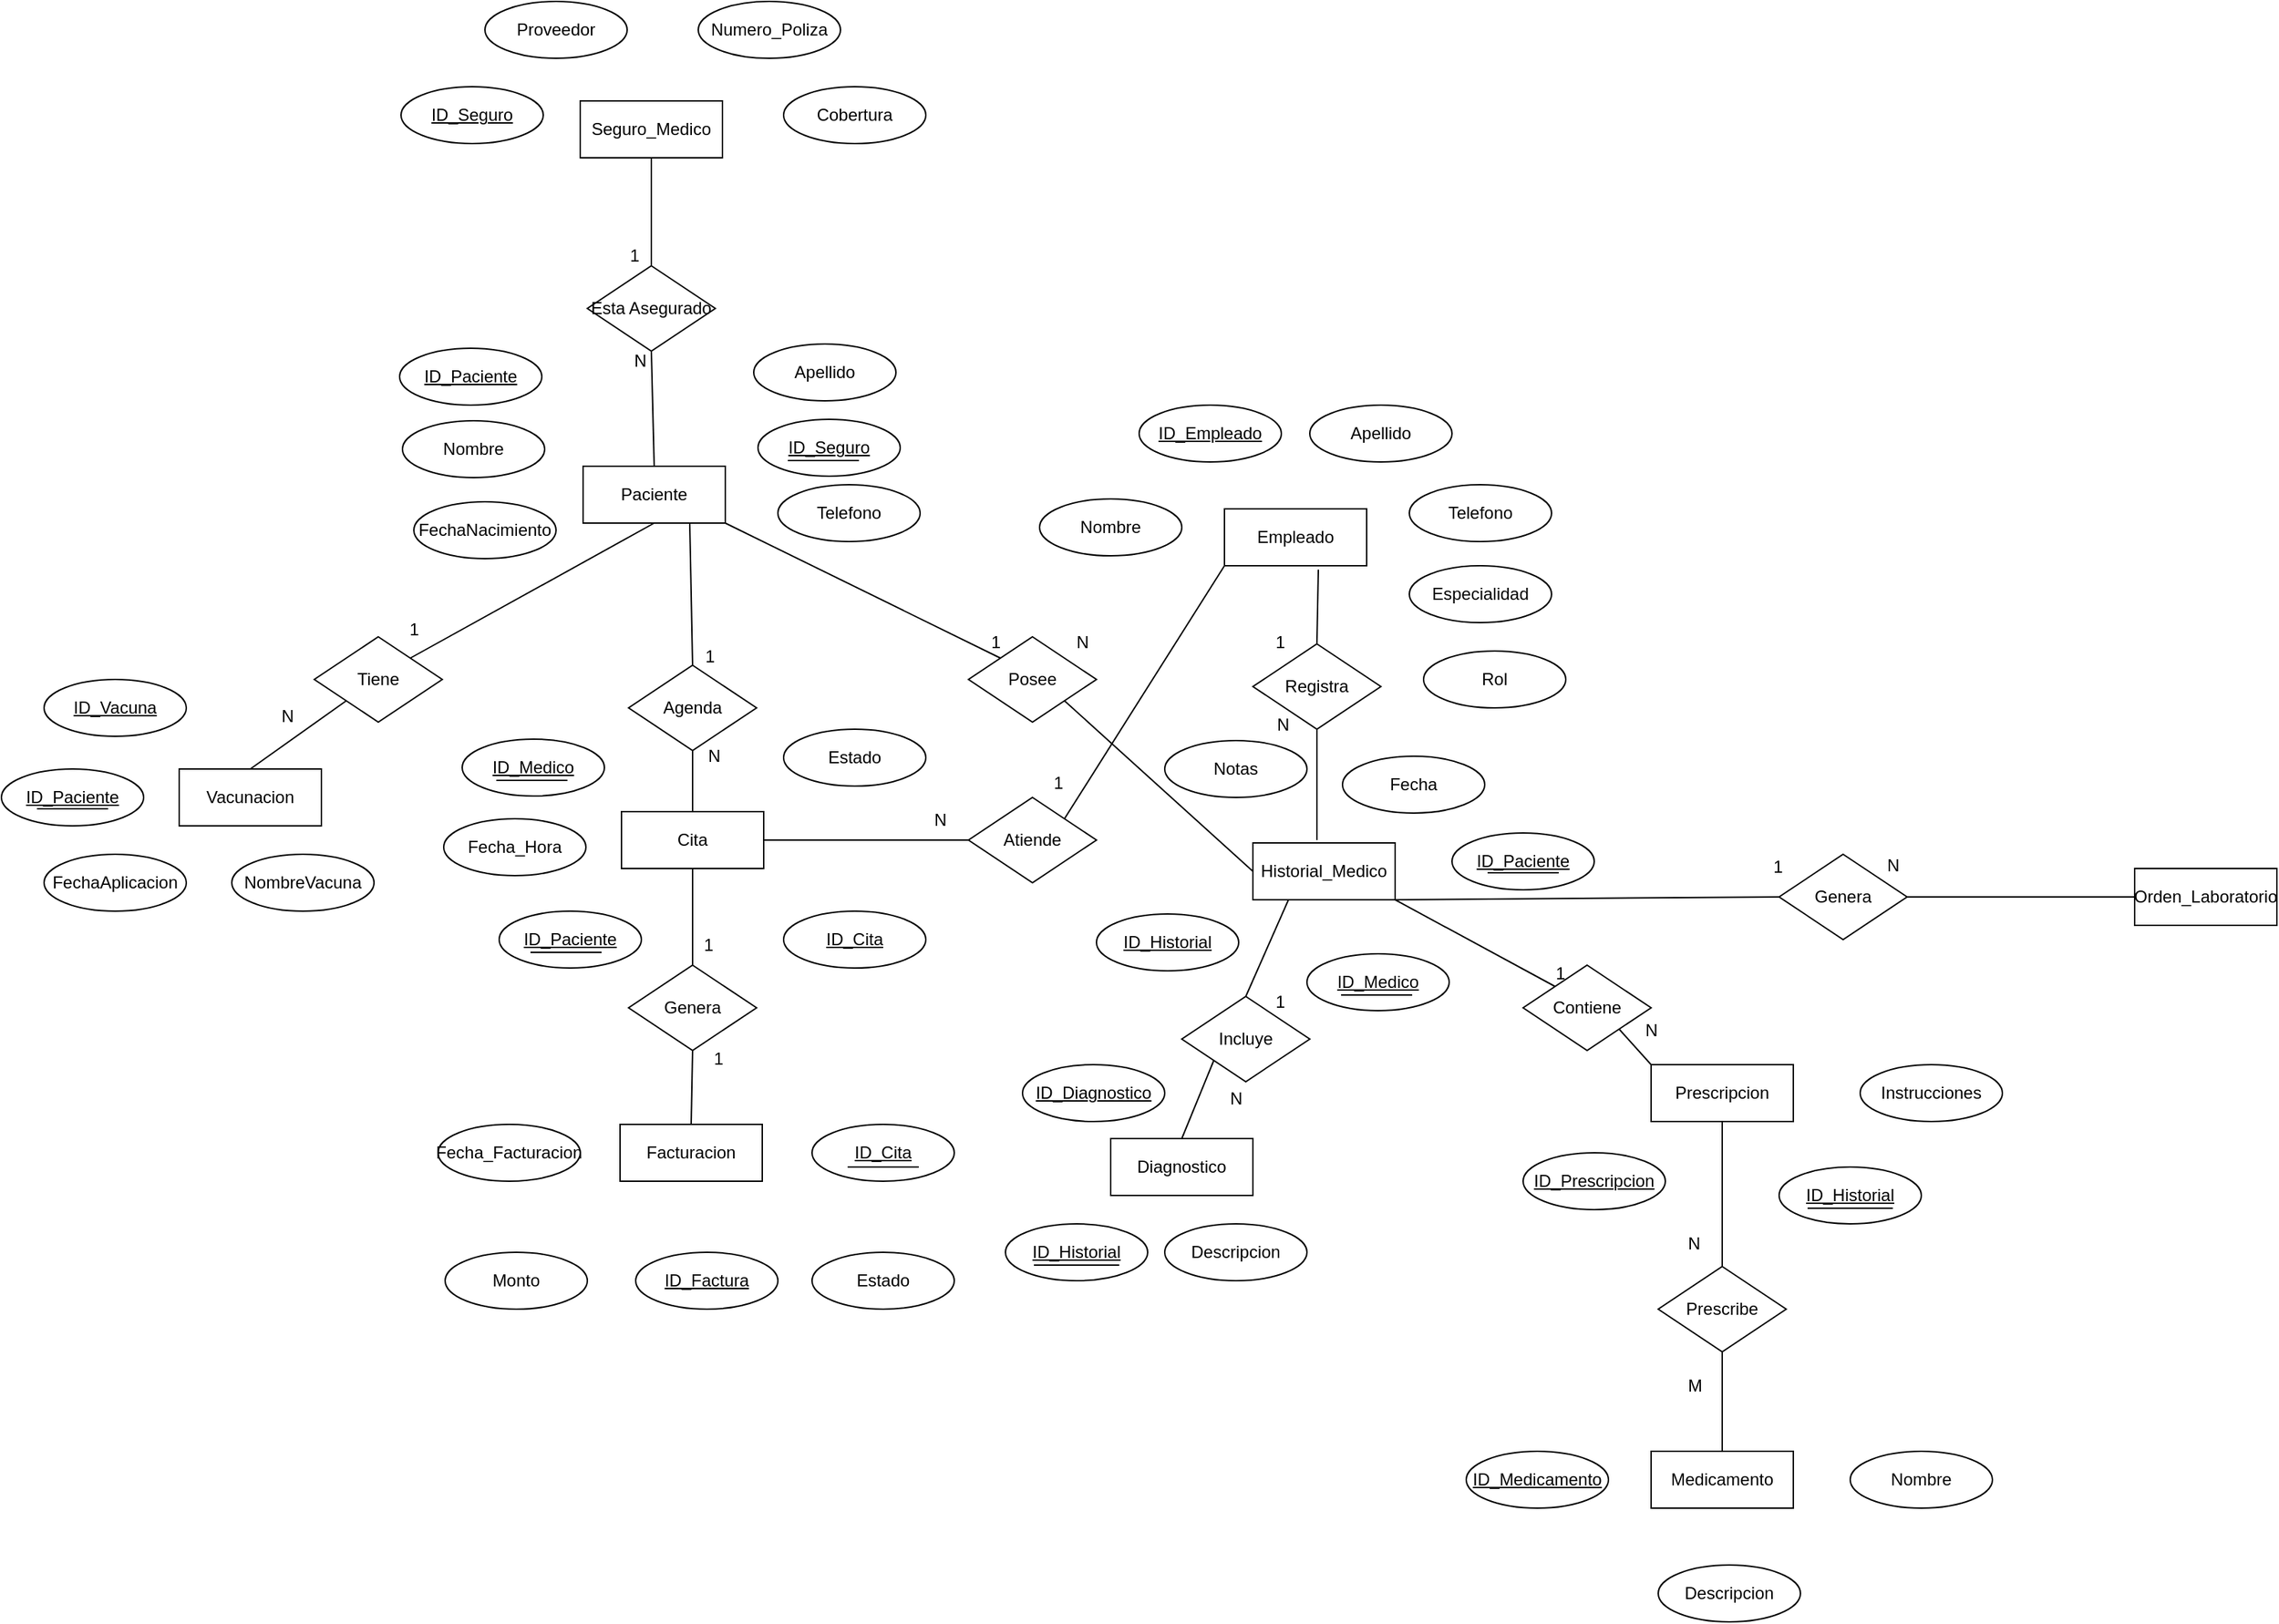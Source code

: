 <mxfile version="26.0.16">
  <diagram name="Page-1" id="Qb8e3pl5RaUtBhnUwZ13">
    <mxGraphModel dx="2085" dy="1755" grid="1" gridSize="10" guides="1" tooltips="1" connect="1" arrows="1" fold="1" page="1" pageScale="1" pageWidth="850" pageHeight="1100" math="0" shadow="0">
      <root>
        <mxCell id="0" />
        <mxCell id="1" parent="0" />
        <mxCell id="stkBc33TZ4ZUdulqgKSo-1" value="Paciente" style="whiteSpace=wrap;html=1;align=center;" vertex="1" parent="1">
          <mxGeometry x="119" y="-263" width="100" height="40" as="geometry" />
        </mxCell>
        <mxCell id="stkBc33TZ4ZUdulqgKSo-2" value="ID_Paciente" style="ellipse;whiteSpace=wrap;html=1;align=center;fontStyle=4;" vertex="1" parent="1">
          <mxGeometry x="-10" y="-346" width="100" height="40" as="geometry" />
        </mxCell>
        <mxCell id="stkBc33TZ4ZUdulqgKSo-3" value="Nombre" style="ellipse;whiteSpace=wrap;html=1;align=center;" vertex="1" parent="1">
          <mxGeometry x="-8" y="-295" width="100" height="40" as="geometry" />
        </mxCell>
        <mxCell id="stkBc33TZ4ZUdulqgKSo-4" value="Apellido" style="ellipse;whiteSpace=wrap;html=1;align=center;" vertex="1" parent="1">
          <mxGeometry x="239" y="-349" width="100" height="40" as="geometry" />
        </mxCell>
        <mxCell id="stkBc33TZ4ZUdulqgKSo-5" value="FechaNacimiento" style="ellipse;whiteSpace=wrap;html=1;align=center;" vertex="1" parent="1">
          <mxGeometry y="-238" width="100" height="40" as="geometry" />
        </mxCell>
        <mxCell id="stkBc33TZ4ZUdulqgKSo-8" value="Telefono" style="ellipse;whiteSpace=wrap;html=1;align=center;" vertex="1" parent="1">
          <mxGeometry x="256" y="-250" width="100" height="40" as="geometry" />
        </mxCell>
        <mxCell id="stkBc33TZ4ZUdulqgKSo-11" value="ID_Seguro" style="ellipse;whiteSpace=wrap;html=1;align=center;fontStyle=4;" vertex="1" parent="1">
          <mxGeometry x="242" y="-296" width="100" height="40" as="geometry" />
        </mxCell>
        <mxCell id="stkBc33TZ4ZUdulqgKSo-14" value="" style="endArrow=none;html=1;rounded=0;" edge="1" parent="1">
          <mxGeometry relative="1" as="geometry">
            <mxPoint x="263" y="-267" as="sourcePoint" />
            <mxPoint x="313" y="-267" as="targetPoint" />
          </mxGeometry>
        </mxCell>
        <mxCell id="stkBc33TZ4ZUdulqgKSo-15" value="Vacunacion" style="whiteSpace=wrap;html=1;align=center;" vertex="1" parent="1">
          <mxGeometry x="-165" y="-50" width="100" height="40" as="geometry" />
        </mxCell>
        <mxCell id="stkBc33TZ4ZUdulqgKSo-16" value="ID_Paciente" style="ellipse;whiteSpace=wrap;html=1;align=center;fontStyle=4;" vertex="1" parent="1">
          <mxGeometry x="-290" y="-50" width="100" height="40" as="geometry" />
        </mxCell>
        <mxCell id="stkBc33TZ4ZUdulqgKSo-17" value="ID_Vacuna" style="ellipse;whiteSpace=wrap;html=1;align=center;fontStyle=4;" vertex="1" parent="1">
          <mxGeometry x="-260" y="-113" width="100" height="40" as="geometry" />
        </mxCell>
        <mxCell id="stkBc33TZ4ZUdulqgKSo-19" value="NombreVacuna" style="ellipse;whiteSpace=wrap;html=1;align=center;" vertex="1" parent="1">
          <mxGeometry x="-128" y="10" width="100" height="40" as="geometry" />
        </mxCell>
        <mxCell id="stkBc33TZ4ZUdulqgKSo-20" value="FechaAplicacion" style="ellipse;whiteSpace=wrap;html=1;align=center;" vertex="1" parent="1">
          <mxGeometry x="-260" y="10" width="100" height="40" as="geometry" />
        </mxCell>
        <mxCell id="stkBc33TZ4ZUdulqgKSo-21" value="Tiene" style="shape=rhombus;perimeter=rhombusPerimeter;whiteSpace=wrap;html=1;align=center;" vertex="1" parent="1">
          <mxGeometry x="-70" y="-143" width="90" height="60" as="geometry" />
        </mxCell>
        <mxCell id="stkBc33TZ4ZUdulqgKSo-22" value="" style="endArrow=none;html=1;rounded=0;exitX=0;exitY=1;exitDx=0;exitDy=0;entryX=0.5;entryY=0;entryDx=0;entryDy=0;" edge="1" parent="1" source="stkBc33TZ4ZUdulqgKSo-21" target="stkBc33TZ4ZUdulqgKSo-15">
          <mxGeometry relative="1" as="geometry">
            <mxPoint x="-78.41" y="-80.98" as="sourcePoint" />
            <mxPoint x="180" y="-100" as="targetPoint" />
          </mxGeometry>
        </mxCell>
        <mxCell id="stkBc33TZ4ZUdulqgKSo-23" value="" style="endArrow=none;html=1;rounded=0;exitX=1;exitY=0;exitDx=0;exitDy=0;entryX=0.5;entryY=1;entryDx=0;entryDy=0;" edge="1" parent="1" source="stkBc33TZ4ZUdulqgKSo-21" target="stkBc33TZ4ZUdulqgKSo-1">
          <mxGeometry relative="1" as="geometry">
            <mxPoint x="-37" y="-88" as="sourcePoint" />
            <mxPoint x="-65" y="-50" as="targetPoint" />
          </mxGeometry>
        </mxCell>
        <mxCell id="stkBc33TZ4ZUdulqgKSo-24" value="1" style="text;strokeColor=none;fillColor=none;spacingLeft=4;spacingRight=4;overflow=hidden;rotatable=0;points=[[0,0.5],[1,0.5]];portConstraint=eastwest;fontSize=12;whiteSpace=wrap;html=1;" vertex="1" parent="1">
          <mxGeometry x="-9" y="-162" width="40" height="30" as="geometry" />
        </mxCell>
        <mxCell id="stkBc33TZ4ZUdulqgKSo-25" value="N" style="text;strokeColor=none;fillColor=none;spacingLeft=4;spacingRight=4;overflow=hidden;rotatable=0;points=[[0,0.5],[1,0.5]];portConstraint=eastwest;fontSize=12;whiteSpace=wrap;html=1;" vertex="1" parent="1">
          <mxGeometry x="149" y="-351" width="40" height="30" as="geometry" />
        </mxCell>
        <mxCell id="stkBc33TZ4ZUdulqgKSo-27" value="Seguro_Medico" style="whiteSpace=wrap;html=1;align=center;" vertex="1" parent="1">
          <mxGeometry x="117" y="-520" width="100" height="40" as="geometry" />
        </mxCell>
        <mxCell id="stkBc33TZ4ZUdulqgKSo-28" value="ID_Seguro" style="ellipse;whiteSpace=wrap;html=1;align=center;fontStyle=4;" vertex="1" parent="1">
          <mxGeometry x="-9" y="-530" width="100" height="40" as="geometry" />
        </mxCell>
        <mxCell id="stkBc33TZ4ZUdulqgKSo-30" value="Proveedor" style="ellipse;whiteSpace=wrap;html=1;align=center;" vertex="1" parent="1">
          <mxGeometry x="50" y="-590" width="100" height="40" as="geometry" />
        </mxCell>
        <mxCell id="stkBc33TZ4ZUdulqgKSo-31" value="Numero_Poliza" style="ellipse;whiteSpace=wrap;html=1;align=center;" vertex="1" parent="1">
          <mxGeometry x="200" y="-590" width="100" height="40" as="geometry" />
        </mxCell>
        <mxCell id="stkBc33TZ4ZUdulqgKSo-33" value="Cobertura" style="ellipse;whiteSpace=wrap;html=1;align=center;" vertex="1" parent="1">
          <mxGeometry x="260" y="-530" width="100" height="40" as="geometry" />
        </mxCell>
        <mxCell id="stkBc33TZ4ZUdulqgKSo-34" value="Esta Asegurado" style="shape=rhombus;perimeter=rhombusPerimeter;whiteSpace=wrap;html=1;align=center;" vertex="1" parent="1">
          <mxGeometry x="122" y="-404" width="90" height="60" as="geometry" />
        </mxCell>
        <mxCell id="stkBc33TZ4ZUdulqgKSo-35" value="" style="endArrow=none;html=1;rounded=0;exitX=0.5;exitY=1;exitDx=0;exitDy=0;entryX=0.5;entryY=0;entryDx=0;entryDy=0;" edge="1" parent="1" source="stkBc33TZ4ZUdulqgKSo-34" target="stkBc33TZ4ZUdulqgKSo-1">
          <mxGeometry relative="1" as="geometry">
            <mxPoint x="8" y="-118" as="sourcePoint" />
            <mxPoint x="179" y="-213" as="targetPoint" />
          </mxGeometry>
        </mxCell>
        <mxCell id="stkBc33TZ4ZUdulqgKSo-36" value="" style="endArrow=none;html=1;rounded=0;exitX=0.5;exitY=0;exitDx=0;exitDy=0;entryX=0.5;entryY=1;entryDx=0;entryDy=0;" edge="1" parent="1" source="stkBc33TZ4ZUdulqgKSo-34" target="stkBc33TZ4ZUdulqgKSo-27">
          <mxGeometry relative="1" as="geometry">
            <mxPoint x="177" y="-334" as="sourcePoint" />
            <mxPoint x="179" y="-253" as="targetPoint" />
          </mxGeometry>
        </mxCell>
        <mxCell id="stkBc33TZ4ZUdulqgKSo-37" value="N" style="text;strokeColor=none;fillColor=none;spacingLeft=4;spacingRight=4;overflow=hidden;rotatable=0;points=[[0,0.5],[1,0.5]];portConstraint=eastwest;fontSize=12;whiteSpace=wrap;html=1;" vertex="1" parent="1">
          <mxGeometry x="-99" y="-101" width="40" height="30" as="geometry" />
        </mxCell>
        <mxCell id="stkBc33TZ4ZUdulqgKSo-38" value="1" style="text;strokeColor=none;fillColor=none;spacingLeft=4;spacingRight=4;overflow=hidden;rotatable=0;points=[[0,0.5],[1,0.5]];portConstraint=eastwest;fontSize=12;whiteSpace=wrap;html=1;" vertex="1" parent="1">
          <mxGeometry x="146" y="-425" width="40" height="30" as="geometry" />
        </mxCell>
        <mxCell id="stkBc33TZ4ZUdulqgKSo-39" value="Cita" style="whiteSpace=wrap;html=1;align=center;" vertex="1" parent="1">
          <mxGeometry x="146" y="-20" width="100" height="40" as="geometry" />
        </mxCell>
        <mxCell id="stkBc33TZ4ZUdulqgKSo-40" value="ID_Paciente" style="ellipse;whiteSpace=wrap;html=1;align=center;fontStyle=4;" vertex="1" parent="1">
          <mxGeometry x="60" y="50" width="100" height="40" as="geometry" />
        </mxCell>
        <mxCell id="stkBc33TZ4ZUdulqgKSo-41" value="ID_Cita" style="ellipse;whiteSpace=wrap;html=1;align=center;fontStyle=4;" vertex="1" parent="1">
          <mxGeometry x="280" y="200" width="100" height="40" as="geometry" />
        </mxCell>
        <mxCell id="stkBc33TZ4ZUdulqgKSo-42" value="ID_Medico" style="ellipse;whiteSpace=wrap;html=1;align=center;fontStyle=4;" vertex="1" parent="1">
          <mxGeometry x="34" y="-71" width="100" height="40" as="geometry" />
        </mxCell>
        <mxCell id="stkBc33TZ4ZUdulqgKSo-43" value="Fecha_Hora" style="ellipse;whiteSpace=wrap;html=1;align=center;" vertex="1" parent="1">
          <mxGeometry x="21" y="-15" width="100" height="40" as="geometry" />
        </mxCell>
        <mxCell id="stkBc33TZ4ZUdulqgKSo-44" value="Estado" style="ellipse;whiteSpace=wrap;html=1;align=center;" vertex="1" parent="1">
          <mxGeometry x="260" y="-78" width="100" height="40" as="geometry" />
        </mxCell>
        <mxCell id="stkBc33TZ4ZUdulqgKSo-45" value="Agenda" style="shape=rhombus;perimeter=rhombusPerimeter;whiteSpace=wrap;html=1;align=center;" vertex="1" parent="1">
          <mxGeometry x="151" y="-123" width="90" height="60" as="geometry" />
        </mxCell>
        <mxCell id="stkBc33TZ4ZUdulqgKSo-46" value="" style="endArrow=none;html=1;rounded=0;exitX=0.75;exitY=1;exitDx=0;exitDy=0;entryX=0.5;entryY=0;entryDx=0;entryDy=0;" edge="1" parent="1" source="stkBc33TZ4ZUdulqgKSo-1" target="stkBc33TZ4ZUdulqgKSo-45">
          <mxGeometry relative="1" as="geometry">
            <mxPoint x="440" y="-123" as="sourcePoint" />
            <mxPoint x="442" y="-42" as="targetPoint" />
          </mxGeometry>
        </mxCell>
        <mxCell id="stkBc33TZ4ZUdulqgKSo-47" value="" style="endArrow=none;html=1;rounded=0;exitX=0.5;exitY=1;exitDx=0;exitDy=0;entryX=0.5;entryY=0;entryDx=0;entryDy=0;" edge="1" parent="1" source="stkBc33TZ4ZUdulqgKSo-45" target="stkBc33TZ4ZUdulqgKSo-39">
          <mxGeometry relative="1" as="geometry">
            <mxPoint x="204" y="-213" as="sourcePoint" />
            <mxPoint x="206" y="-113" as="targetPoint" />
          </mxGeometry>
        </mxCell>
        <mxCell id="stkBc33TZ4ZUdulqgKSo-48" value="1" style="text;strokeColor=none;fillColor=none;spacingLeft=4;spacingRight=4;overflow=hidden;rotatable=0;points=[[0,0.5],[1,0.5]];portConstraint=eastwest;fontSize=12;whiteSpace=wrap;html=1;" vertex="1" parent="1">
          <mxGeometry x="199" y="-143" width="40" height="30" as="geometry" />
        </mxCell>
        <mxCell id="stkBc33TZ4ZUdulqgKSo-49" value="N" style="text;strokeColor=none;fillColor=none;spacingLeft=4;spacingRight=4;overflow=hidden;rotatable=0;points=[[0,0.5],[1,0.5]];portConstraint=eastwest;fontSize=12;whiteSpace=wrap;html=1;" vertex="1" parent="1">
          <mxGeometry x="201" y="-73" width="40" height="30" as="geometry" />
        </mxCell>
        <mxCell id="stkBc33TZ4ZUdulqgKSo-50" value="" style="endArrow=none;html=1;rounded=0;" edge="1" parent="1">
          <mxGeometry relative="1" as="geometry">
            <mxPoint x="-265" y="-22" as="sourcePoint" />
            <mxPoint x="-215" y="-22" as="targetPoint" />
          </mxGeometry>
        </mxCell>
        <mxCell id="stkBc33TZ4ZUdulqgKSo-51" value="" style="endArrow=none;html=1;rounded=0;" edge="1" parent="1">
          <mxGeometry relative="1" as="geometry">
            <mxPoint x="58" y="-42" as="sourcePoint" />
            <mxPoint x="108" y="-42" as="targetPoint" />
          </mxGeometry>
        </mxCell>
        <mxCell id="stkBc33TZ4ZUdulqgKSo-52" value="" style="endArrow=none;html=1;rounded=0;" edge="1" parent="1">
          <mxGeometry relative="1" as="geometry">
            <mxPoint x="82" y="79" as="sourcePoint" />
            <mxPoint x="132" y="79" as="targetPoint" />
          </mxGeometry>
        </mxCell>
        <mxCell id="stkBc33TZ4ZUdulqgKSo-53" value="Facturacion" style="whiteSpace=wrap;html=1;align=center;" vertex="1" parent="1">
          <mxGeometry x="145" y="200" width="100" height="40" as="geometry" />
        </mxCell>
        <mxCell id="stkBc33TZ4ZUdulqgKSo-54" value="ID_Factura" style="ellipse;whiteSpace=wrap;html=1;align=center;fontStyle=4;" vertex="1" parent="1">
          <mxGeometry x="156" y="290" width="100" height="40" as="geometry" />
        </mxCell>
        <mxCell id="stkBc33TZ4ZUdulqgKSo-55" value="Monto" style="ellipse;whiteSpace=wrap;html=1;align=center;" vertex="1" parent="1">
          <mxGeometry x="22" y="290" width="100" height="40" as="geometry" />
        </mxCell>
        <mxCell id="stkBc33TZ4ZUdulqgKSo-56" value="Estado" style="ellipse;whiteSpace=wrap;html=1;align=center;" vertex="1" parent="1">
          <mxGeometry x="280" y="290" width="100" height="40" as="geometry" />
        </mxCell>
        <mxCell id="stkBc33TZ4ZUdulqgKSo-57" value="Fecha_Facturacion" style="ellipse;whiteSpace=wrap;html=1;align=center;" vertex="1" parent="1">
          <mxGeometry x="17" y="200" width="100" height="40" as="geometry" />
        </mxCell>
        <mxCell id="stkBc33TZ4ZUdulqgKSo-58" value="ID_Cita" style="ellipse;whiteSpace=wrap;html=1;align=center;fontStyle=4;" vertex="1" parent="1">
          <mxGeometry x="260" y="50" width="100" height="40" as="geometry" />
        </mxCell>
        <mxCell id="stkBc33TZ4ZUdulqgKSo-59" value="" style="endArrow=none;html=1;rounded=0;" edge="1" parent="1">
          <mxGeometry relative="1" as="geometry">
            <mxPoint x="305" y="230" as="sourcePoint" />
            <mxPoint x="355" y="230" as="targetPoint" />
          </mxGeometry>
        </mxCell>
        <mxCell id="stkBc33TZ4ZUdulqgKSo-60" value="Genera" style="shape=rhombus;perimeter=rhombusPerimeter;whiteSpace=wrap;html=1;align=center;" vertex="1" parent="1">
          <mxGeometry x="151" y="88" width="90" height="60" as="geometry" />
        </mxCell>
        <mxCell id="stkBc33TZ4ZUdulqgKSo-61" value="" style="endArrow=none;html=1;rounded=0;exitX=0.5;exitY=1;exitDx=0;exitDy=0;entryX=0.5;entryY=0;entryDx=0;entryDy=0;" edge="1" parent="1" source="stkBc33TZ4ZUdulqgKSo-39" target="stkBc33TZ4ZUdulqgKSo-60">
          <mxGeometry relative="1" as="geometry">
            <mxPoint x="200" y="40" as="sourcePoint" />
            <mxPoint x="200" y="83" as="targetPoint" />
          </mxGeometry>
        </mxCell>
        <mxCell id="stkBc33TZ4ZUdulqgKSo-63" value="" style="endArrow=none;html=1;rounded=0;entryX=0.5;entryY=0;entryDx=0;entryDy=0;exitX=0.5;exitY=1;exitDx=0;exitDy=0;" edge="1" parent="1" source="stkBc33TZ4ZUdulqgKSo-60" target="stkBc33TZ4ZUdulqgKSo-53">
          <mxGeometry relative="1" as="geometry">
            <mxPoint x="292" y="120" as="sourcePoint" />
            <mxPoint x="291.5" y="188" as="targetPoint" />
          </mxGeometry>
        </mxCell>
        <mxCell id="stkBc33TZ4ZUdulqgKSo-64" value="1" style="text;strokeColor=none;fillColor=none;spacingLeft=4;spacingRight=4;overflow=hidden;rotatable=0;points=[[0,0.5],[1,0.5]];portConstraint=eastwest;fontSize=12;whiteSpace=wrap;html=1;" vertex="1" parent="1">
          <mxGeometry x="198" y="60" width="40" height="30" as="geometry" />
        </mxCell>
        <mxCell id="stkBc33TZ4ZUdulqgKSo-66" value="1" style="text;strokeColor=none;fillColor=none;spacingLeft=4;spacingRight=4;overflow=hidden;rotatable=0;points=[[0,0.5],[1,0.5]];portConstraint=eastwest;fontSize=12;whiteSpace=wrap;html=1;" vertex="1" parent="1">
          <mxGeometry x="205" y="140" width="40" height="30" as="geometry" />
        </mxCell>
        <mxCell id="stkBc33TZ4ZUdulqgKSo-68" value="Empleado" style="whiteSpace=wrap;html=1;align=center;" vertex="1" parent="1">
          <mxGeometry x="570" y="-233" width="100" height="40" as="geometry" />
        </mxCell>
        <mxCell id="stkBc33TZ4ZUdulqgKSo-69" value="ID_Empleado" style="ellipse;whiteSpace=wrap;html=1;align=center;fontStyle=4;" vertex="1" parent="1">
          <mxGeometry x="510" y="-306" width="100" height="40" as="geometry" />
        </mxCell>
        <mxCell id="stkBc33TZ4ZUdulqgKSo-70" value="Nombre" style="ellipse;whiteSpace=wrap;html=1;align=center;" vertex="1" parent="1">
          <mxGeometry x="440" y="-240" width="100" height="40" as="geometry" />
        </mxCell>
        <mxCell id="stkBc33TZ4ZUdulqgKSo-71" value="Apellido" style="ellipse;whiteSpace=wrap;html=1;align=center;" vertex="1" parent="1">
          <mxGeometry x="630" y="-306" width="100" height="40" as="geometry" />
        </mxCell>
        <mxCell id="stkBc33TZ4ZUdulqgKSo-72" value="Rol" style="ellipse;whiteSpace=wrap;html=1;align=center;" vertex="1" parent="1">
          <mxGeometry x="710" y="-133" width="100" height="40" as="geometry" />
        </mxCell>
        <mxCell id="stkBc33TZ4ZUdulqgKSo-73" value="Telefono" style="ellipse;whiteSpace=wrap;html=1;align=center;" vertex="1" parent="1">
          <mxGeometry x="700" y="-250" width="100" height="40" as="geometry" />
        </mxCell>
        <mxCell id="stkBc33TZ4ZUdulqgKSo-74" value="Especialidad" style="ellipse;whiteSpace=wrap;html=1;align=center;" vertex="1" parent="1">
          <mxGeometry x="700" y="-193" width="100" height="40" as="geometry" />
        </mxCell>
        <mxCell id="stkBc33TZ4ZUdulqgKSo-75" value="Atiende" style="shape=rhombus;perimeter=rhombusPerimeter;whiteSpace=wrap;html=1;align=center;" vertex="1" parent="1">
          <mxGeometry x="390" y="-30" width="90" height="60" as="geometry" />
        </mxCell>
        <mxCell id="stkBc33TZ4ZUdulqgKSo-76" value="" style="endArrow=none;html=1;rounded=0;exitX=1;exitY=0.5;exitDx=0;exitDy=0;entryX=0;entryY=0.5;entryDx=0;entryDy=0;" edge="1" parent="1" source="stkBc33TZ4ZUdulqgKSo-39" target="stkBc33TZ4ZUdulqgKSo-75">
          <mxGeometry relative="1" as="geometry">
            <mxPoint x="434" y="-123" as="sourcePoint" />
            <mxPoint x="436" y="-23" as="targetPoint" />
          </mxGeometry>
        </mxCell>
        <mxCell id="stkBc33TZ4ZUdulqgKSo-77" value="" style="endArrow=none;html=1;rounded=0;exitX=0;exitY=1;exitDx=0;exitDy=0;entryX=1;entryY=0;entryDx=0;entryDy=0;" edge="1" parent="1" source="stkBc33TZ4ZUdulqgKSo-68" target="stkBc33TZ4ZUdulqgKSo-75">
          <mxGeometry relative="1" as="geometry">
            <mxPoint x="538" y="-113" as="sourcePoint" />
            <mxPoint x="540" y="-13" as="targetPoint" />
          </mxGeometry>
        </mxCell>
        <mxCell id="stkBc33TZ4ZUdulqgKSo-78" value="1" style="text;strokeColor=none;fillColor=none;spacingLeft=4;spacingRight=4;overflow=hidden;rotatable=0;points=[[0,0.5],[1,0.5]];portConstraint=eastwest;fontSize=12;whiteSpace=wrap;html=1;" vertex="1" parent="1">
          <mxGeometry x="444" y="-54" width="40" height="30" as="geometry" />
        </mxCell>
        <mxCell id="stkBc33TZ4ZUdulqgKSo-79" value="N" style="text;strokeColor=none;fillColor=none;spacingLeft=4;spacingRight=4;overflow=hidden;rotatable=0;points=[[0,0.5],[1,0.5]];portConstraint=eastwest;fontSize=12;whiteSpace=wrap;html=1;" vertex="1" parent="1">
          <mxGeometry x="360" y="-28" width="40" height="30" as="geometry" />
        </mxCell>
        <mxCell id="stkBc33TZ4ZUdulqgKSo-81" value="Historial_Medico" style="whiteSpace=wrap;html=1;align=center;" vertex="1" parent="1">
          <mxGeometry x="590" y="2" width="100" height="40" as="geometry" />
        </mxCell>
        <mxCell id="stkBc33TZ4ZUdulqgKSo-82" value="ID_Historial" style="ellipse;whiteSpace=wrap;html=1;align=center;fontStyle=4;" vertex="1" parent="1">
          <mxGeometry x="416" y="270" width="100" height="40" as="geometry" />
        </mxCell>
        <mxCell id="stkBc33TZ4ZUdulqgKSo-83" value="ID_Paciente" style="ellipse;whiteSpace=wrap;html=1;align=center;fontStyle=4;" vertex="1" parent="1">
          <mxGeometry x="730" y="-5" width="100" height="40" as="geometry" />
        </mxCell>
        <mxCell id="stkBc33TZ4ZUdulqgKSo-85" value="ID_Medico" style="ellipse;whiteSpace=wrap;html=1;align=center;fontStyle=4;" vertex="1" parent="1">
          <mxGeometry x="628" y="80" width="100" height="40" as="geometry" />
        </mxCell>
        <mxCell id="stkBc33TZ4ZUdulqgKSo-86" value="Fecha" style="ellipse;whiteSpace=wrap;html=1;align=center;" vertex="1" parent="1">
          <mxGeometry x="653" y="-59" width="100" height="40" as="geometry" />
        </mxCell>
        <mxCell id="stkBc33TZ4ZUdulqgKSo-87" value="Notas" style="ellipse;whiteSpace=wrap;html=1;align=center;" vertex="1" parent="1">
          <mxGeometry x="528" y="-70" width="100" height="40" as="geometry" />
        </mxCell>
        <mxCell id="stkBc33TZ4ZUdulqgKSo-88" value="Posee" style="shape=rhombus;perimeter=rhombusPerimeter;whiteSpace=wrap;html=1;align=center;" vertex="1" parent="1">
          <mxGeometry x="390" y="-143" width="90" height="60" as="geometry" />
        </mxCell>
        <mxCell id="stkBc33TZ4ZUdulqgKSo-89" value="" style="endArrow=none;html=1;rounded=0;exitX=0;exitY=0.5;exitDx=0;exitDy=0;entryX=1;entryY=1;entryDx=0;entryDy=0;" edge="1" parent="1" source="stkBc33TZ4ZUdulqgKSo-81" target="stkBc33TZ4ZUdulqgKSo-88">
          <mxGeometry relative="1" as="geometry">
            <mxPoint x="580" y="-183" as="sourcePoint" />
            <mxPoint x="468" y="-5" as="targetPoint" />
          </mxGeometry>
        </mxCell>
        <mxCell id="stkBc33TZ4ZUdulqgKSo-90" value="" style="endArrow=none;html=1;rounded=0;exitX=0;exitY=0;exitDx=0;exitDy=0;entryX=1;entryY=1;entryDx=0;entryDy=0;" edge="1" parent="1" source="stkBc33TZ4ZUdulqgKSo-88" target="stkBc33TZ4ZUdulqgKSo-1">
          <mxGeometry relative="1" as="geometry">
            <mxPoint x="600" y="32" as="sourcePoint" />
            <mxPoint x="468" y="-88" as="targetPoint" />
          </mxGeometry>
        </mxCell>
        <mxCell id="stkBc33TZ4ZUdulqgKSo-91" value="1" style="text;strokeColor=none;fillColor=none;spacingLeft=4;spacingRight=4;overflow=hidden;rotatable=0;points=[[0,0.5],[1,0.5]];portConstraint=eastwest;fontSize=12;whiteSpace=wrap;html=1;" vertex="1" parent="1">
          <mxGeometry x="600" y="-153" width="40" height="30" as="geometry" />
        </mxCell>
        <mxCell id="stkBc33TZ4ZUdulqgKSo-92" value="N" style="text;strokeColor=none;fillColor=none;spacingLeft=4;spacingRight=4;overflow=hidden;rotatable=0;points=[[0,0.5],[1,0.5]];portConstraint=eastwest;fontSize=12;whiteSpace=wrap;html=1;" vertex="1" parent="1">
          <mxGeometry x="460" y="-153" width="40" height="30" as="geometry" />
        </mxCell>
        <mxCell id="stkBc33TZ4ZUdulqgKSo-93" value="Registra" style="shape=rhombus;perimeter=rhombusPerimeter;whiteSpace=wrap;html=1;align=center;" vertex="1" parent="1">
          <mxGeometry x="590" y="-138" width="90" height="60" as="geometry" />
        </mxCell>
        <mxCell id="stkBc33TZ4ZUdulqgKSo-94" value="" style="endArrow=none;html=1;rounded=0;exitX=0.66;exitY=1.07;exitDx=0;exitDy=0;entryX=0.5;entryY=0;entryDx=0;entryDy=0;exitPerimeter=0;" edge="1" parent="1" source="stkBc33TZ4ZUdulqgKSo-68" target="stkBc33TZ4ZUdulqgKSo-93">
          <mxGeometry relative="1" as="geometry">
            <mxPoint x="580" y="-183" as="sourcePoint" />
            <mxPoint x="468" y="-5" as="targetPoint" />
          </mxGeometry>
        </mxCell>
        <mxCell id="stkBc33TZ4ZUdulqgKSo-95" value="" style="endArrow=none;html=1;rounded=0;exitX=0.5;exitY=1;exitDx=0;exitDy=0;" edge="1" parent="1" source="stkBc33TZ4ZUdulqgKSo-93">
          <mxGeometry relative="1" as="geometry">
            <mxPoint x="590" y="-173" as="sourcePoint" />
            <mxPoint x="635" as="targetPoint" />
          </mxGeometry>
        </mxCell>
        <mxCell id="stkBc33TZ4ZUdulqgKSo-96" value="1" style="text;strokeColor=none;fillColor=none;spacingLeft=4;spacingRight=4;overflow=hidden;rotatable=0;points=[[0,0.5],[1,0.5]];portConstraint=eastwest;fontSize=12;whiteSpace=wrap;html=1;" vertex="1" parent="1">
          <mxGeometry x="400" y="-153" width="40" height="30" as="geometry" />
        </mxCell>
        <mxCell id="stkBc33TZ4ZUdulqgKSo-97" value="N" style="text;strokeColor=none;fillColor=none;spacingLeft=4;spacingRight=4;overflow=hidden;rotatable=0;points=[[0,0.5],[1,0.5]];portConstraint=eastwest;fontSize=12;whiteSpace=wrap;html=1;" vertex="1" parent="1">
          <mxGeometry x="601" y="-95" width="40" height="30" as="geometry" />
        </mxCell>
        <mxCell id="stkBc33TZ4ZUdulqgKSo-98" value="" style="endArrow=none;html=1;rounded=0;" edge="1" parent="1">
          <mxGeometry relative="1" as="geometry">
            <mxPoint x="755" y="23" as="sourcePoint" />
            <mxPoint x="805" y="23" as="targetPoint" />
          </mxGeometry>
        </mxCell>
        <mxCell id="stkBc33TZ4ZUdulqgKSo-99" value="" style="endArrow=none;html=1;rounded=0;" edge="1" parent="1">
          <mxGeometry relative="1" as="geometry">
            <mxPoint x="652" y="109" as="sourcePoint" />
            <mxPoint x="702" y="109" as="targetPoint" />
          </mxGeometry>
        </mxCell>
        <mxCell id="stkBc33TZ4ZUdulqgKSo-100" value="Diagnostico" style="whiteSpace=wrap;html=1;align=center;" vertex="1" parent="1">
          <mxGeometry x="490" y="210" width="100" height="40" as="geometry" />
        </mxCell>
        <mxCell id="stkBc33TZ4ZUdulqgKSo-101" value="ID_Historial" style="ellipse;whiteSpace=wrap;html=1;align=center;fontStyle=4;" vertex="1" parent="1">
          <mxGeometry x="480" y="52" width="100" height="40" as="geometry" />
        </mxCell>
        <mxCell id="stkBc33TZ4ZUdulqgKSo-102" value="ID_Prescripcion" style="ellipse;whiteSpace=wrap;html=1;align=center;fontStyle=4;" vertex="1" parent="1">
          <mxGeometry x="780" y="220" width="100" height="40" as="geometry" />
        </mxCell>
        <mxCell id="stkBc33TZ4ZUdulqgKSo-103" value="Descripcion" style="ellipse;whiteSpace=wrap;html=1;align=center;" vertex="1" parent="1">
          <mxGeometry x="528" y="270" width="100" height="40" as="geometry" />
        </mxCell>
        <mxCell id="stkBc33TZ4ZUdulqgKSo-112" value="" style="endArrow=none;html=1;rounded=0;" edge="1" parent="1">
          <mxGeometry relative="1" as="geometry">
            <mxPoint x="436" y="299" as="sourcePoint" />
            <mxPoint x="496" y="299" as="targetPoint" />
          </mxGeometry>
        </mxCell>
        <mxCell id="stkBc33TZ4ZUdulqgKSo-113" value="Incluye" style="shape=rhombus;perimeter=rhombusPerimeter;whiteSpace=wrap;html=1;align=center;" vertex="1" parent="1">
          <mxGeometry x="540" y="110" width="90" height="60" as="geometry" />
        </mxCell>
        <mxCell id="stkBc33TZ4ZUdulqgKSo-115" value="" style="endArrow=none;html=1;rounded=0;entryX=0.25;entryY=1;entryDx=0;entryDy=0;exitX=0.5;exitY=0;exitDx=0;exitDy=0;" edge="1" parent="1" source="stkBc33TZ4ZUdulqgKSo-113" target="stkBc33TZ4ZUdulqgKSo-81">
          <mxGeometry relative="1" as="geometry">
            <mxPoint x="590" y="110" as="sourcePoint" />
            <mxPoint x="750" y="110" as="targetPoint" />
          </mxGeometry>
        </mxCell>
        <mxCell id="stkBc33TZ4ZUdulqgKSo-117" value="" style="endArrow=none;html=1;rounded=0;entryX=0;entryY=1;entryDx=0;entryDy=0;exitX=0.5;exitY=0;exitDx=0;exitDy=0;" edge="1" parent="1" source="stkBc33TZ4ZUdulqgKSo-100" target="stkBc33TZ4ZUdulqgKSo-113">
          <mxGeometry relative="1" as="geometry">
            <mxPoint x="595" y="120" as="sourcePoint" />
            <mxPoint x="625" y="52" as="targetPoint" />
          </mxGeometry>
        </mxCell>
        <mxCell id="stkBc33TZ4ZUdulqgKSo-118" value="1" style="text;strokeColor=none;fillColor=none;spacingLeft=4;spacingRight=4;overflow=hidden;rotatable=0;points=[[0,0.5],[1,0.5]];portConstraint=eastwest;fontSize=12;whiteSpace=wrap;html=1;" vertex="1" parent="1">
          <mxGeometry x="950" y="5" width="40" height="30" as="geometry" />
        </mxCell>
        <mxCell id="stkBc33TZ4ZUdulqgKSo-119" value="N" style="text;strokeColor=none;fillColor=none;spacingLeft=4;spacingRight=4;overflow=hidden;rotatable=0;points=[[0,0.5],[1,0.5]];portConstraint=eastwest;fontSize=12;whiteSpace=wrap;html=1;" vertex="1" parent="1">
          <mxGeometry x="860" y="120" width="40" height="30" as="geometry" />
        </mxCell>
        <mxCell id="stkBc33TZ4ZUdulqgKSo-120" value="Prescripcion" style="whiteSpace=wrap;html=1;align=center;" vertex="1" parent="1">
          <mxGeometry x="870" y="158" width="100" height="40" as="geometry" />
        </mxCell>
        <mxCell id="stkBc33TZ4ZUdulqgKSo-121" value="ID_Diagnostico" style="ellipse;whiteSpace=wrap;html=1;align=center;fontStyle=4;" vertex="1" parent="1">
          <mxGeometry x="428" y="158" width="100" height="40" as="geometry" />
        </mxCell>
        <mxCell id="stkBc33TZ4ZUdulqgKSo-122" value="ID_Historial" style="ellipse;whiteSpace=wrap;html=1;align=center;fontStyle=4;" vertex="1" parent="1">
          <mxGeometry x="960" y="230" width="100" height="40" as="geometry" />
        </mxCell>
        <mxCell id="stkBc33TZ4ZUdulqgKSo-123" value="" style="endArrow=none;html=1;rounded=0;" edge="1" parent="1">
          <mxGeometry relative="1" as="geometry">
            <mxPoint x="980" y="259" as="sourcePoint" />
            <mxPoint x="1040" y="259" as="targetPoint" />
          </mxGeometry>
        </mxCell>
        <mxCell id="stkBc33TZ4ZUdulqgKSo-124" value="Instrucciones" style="ellipse;whiteSpace=wrap;html=1;align=center;" vertex="1" parent="1">
          <mxGeometry x="1017" y="158" width="100" height="40" as="geometry" />
        </mxCell>
        <mxCell id="stkBc33TZ4ZUdulqgKSo-125" value="Contiene" style="shape=rhombus;perimeter=rhombusPerimeter;whiteSpace=wrap;html=1;align=center;" vertex="1" parent="1">
          <mxGeometry x="780" y="88" width="90" height="60" as="geometry" />
        </mxCell>
        <mxCell id="stkBc33TZ4ZUdulqgKSo-126" value="" style="endArrow=none;html=1;rounded=0;entryX=1;entryY=1;entryDx=0;entryDy=0;exitX=0;exitY=0;exitDx=0;exitDy=0;" edge="1" parent="1" source="stkBc33TZ4ZUdulqgKSo-125" target="stkBc33TZ4ZUdulqgKSo-81">
          <mxGeometry relative="1" as="geometry">
            <mxPoint x="595" y="120" as="sourcePoint" />
            <mxPoint x="625" y="52" as="targetPoint" />
          </mxGeometry>
        </mxCell>
        <mxCell id="stkBc33TZ4ZUdulqgKSo-127" value="" style="endArrow=none;html=1;rounded=0;entryX=1;entryY=1;entryDx=0;entryDy=0;exitX=0;exitY=0;exitDx=0;exitDy=0;" edge="1" parent="1" source="stkBc33TZ4ZUdulqgKSo-120" target="stkBc33TZ4ZUdulqgKSo-125">
          <mxGeometry relative="1" as="geometry">
            <mxPoint x="605" y="130" as="sourcePoint" />
            <mxPoint x="635" y="62" as="targetPoint" />
          </mxGeometry>
        </mxCell>
        <mxCell id="stkBc33TZ4ZUdulqgKSo-128" value="1" style="text;strokeColor=none;fillColor=none;spacingLeft=4;spacingRight=4;overflow=hidden;rotatable=0;points=[[0,0.5],[1,0.5]];portConstraint=eastwest;fontSize=12;whiteSpace=wrap;html=1;" vertex="1" parent="1">
          <mxGeometry x="600" y="100" width="40" height="30" as="geometry" />
        </mxCell>
        <mxCell id="stkBc33TZ4ZUdulqgKSo-129" value="N" style="text;strokeColor=none;fillColor=none;spacingLeft=4;spacingRight=4;overflow=hidden;rotatable=0;points=[[0,0.5],[1,0.5]];portConstraint=eastwest;fontSize=12;whiteSpace=wrap;html=1;" vertex="1" parent="1">
          <mxGeometry x="568" y="168" width="40" height="30" as="geometry" />
        </mxCell>
        <mxCell id="stkBc33TZ4ZUdulqgKSo-130" value="Medicamento" style="whiteSpace=wrap;html=1;align=center;" vertex="1" parent="1">
          <mxGeometry x="870" y="430" width="100" height="40" as="geometry" />
        </mxCell>
        <mxCell id="stkBc33TZ4ZUdulqgKSo-131" value="Prescribe" style="shape=rhombus;perimeter=rhombusPerimeter;whiteSpace=wrap;html=1;align=center;" vertex="1" parent="1">
          <mxGeometry x="875" y="300" width="90" height="60" as="geometry" />
        </mxCell>
        <mxCell id="stkBc33TZ4ZUdulqgKSo-132" value="" style="endArrow=none;html=1;rounded=0;entryX=0.5;entryY=1;entryDx=0;entryDy=0;exitX=0.5;exitY=0;exitDx=0;exitDy=0;" edge="1" parent="1" source="stkBc33TZ4ZUdulqgKSo-131" target="stkBc33TZ4ZUdulqgKSo-120">
          <mxGeometry relative="1" as="geometry">
            <mxPoint x="1323" y="430" as="sourcePoint" />
            <mxPoint x="1210" y="369" as="targetPoint" />
          </mxGeometry>
        </mxCell>
        <mxCell id="stkBc33TZ4ZUdulqgKSo-133" value="" style="endArrow=none;html=1;rounded=0;entryX=0.5;entryY=1;entryDx=0;entryDy=0;exitX=0.5;exitY=0;exitDx=0;exitDy=0;" edge="1" parent="1" source="stkBc33TZ4ZUdulqgKSo-130" target="stkBc33TZ4ZUdulqgKSo-131">
          <mxGeometry relative="1" as="geometry">
            <mxPoint x="930" y="310" as="sourcePoint" />
            <mxPoint x="930" y="208" as="targetPoint" />
          </mxGeometry>
        </mxCell>
        <mxCell id="stkBc33TZ4ZUdulqgKSo-134" value="N" style="text;strokeColor=none;fillColor=none;spacingLeft=4;spacingRight=4;overflow=hidden;rotatable=0;points=[[0,0.5],[1,0.5]];portConstraint=eastwest;fontSize=12;whiteSpace=wrap;html=1;" vertex="1" parent="1">
          <mxGeometry x="890" y="270" width="40" height="30" as="geometry" />
        </mxCell>
        <mxCell id="stkBc33TZ4ZUdulqgKSo-135" value="M" style="text;strokeColor=none;fillColor=none;spacingLeft=4;spacingRight=4;overflow=hidden;rotatable=0;points=[[0,0.5],[1,0.5]];portConstraint=eastwest;fontSize=12;whiteSpace=wrap;html=1;" vertex="1" parent="1">
          <mxGeometry x="890" y="370" width="40" height="30" as="geometry" />
        </mxCell>
        <mxCell id="stkBc33TZ4ZUdulqgKSo-138" value="ID_Medicamento" style="ellipse;whiteSpace=wrap;html=1;align=center;fontStyle=4;" vertex="1" parent="1">
          <mxGeometry x="740" y="430" width="100" height="40" as="geometry" />
        </mxCell>
        <mxCell id="stkBc33TZ4ZUdulqgKSo-140" value="Nombre" style="ellipse;whiteSpace=wrap;html=1;align=center;" vertex="1" parent="1">
          <mxGeometry x="1010" y="430" width="100" height="40" as="geometry" />
        </mxCell>
        <mxCell id="stkBc33TZ4ZUdulqgKSo-141" value="Descripcion" style="ellipse;whiteSpace=wrap;html=1;align=center;" vertex="1" parent="1">
          <mxGeometry x="875" y="510" width="100" height="40" as="geometry" />
        </mxCell>
        <mxCell id="stkBc33TZ4ZUdulqgKSo-142" value="Orden_Laboratorio" style="whiteSpace=wrap;html=1;align=center;" vertex="1" parent="1">
          <mxGeometry x="1210" y="20" width="100" height="40" as="geometry" />
        </mxCell>
        <mxCell id="stkBc33TZ4ZUdulqgKSo-143" value="Genera" style="shape=rhombus;perimeter=rhombusPerimeter;whiteSpace=wrap;html=1;align=center;" vertex="1" parent="1">
          <mxGeometry x="960" y="10" width="90" height="60" as="geometry" />
        </mxCell>
        <mxCell id="stkBc33TZ4ZUdulqgKSo-144" value="" style="endArrow=none;html=1;rounded=0;entryX=1;entryY=1;entryDx=0;entryDy=0;exitX=0;exitY=0.5;exitDx=0;exitDy=0;" edge="1" parent="1" source="stkBc33TZ4ZUdulqgKSo-143" target="stkBc33TZ4ZUdulqgKSo-81">
          <mxGeometry relative="1" as="geometry">
            <mxPoint x="973" y="47" as="sourcePoint" />
            <mxPoint x="700" y="52" as="targetPoint" />
          </mxGeometry>
        </mxCell>
        <mxCell id="stkBc33TZ4ZUdulqgKSo-145" value="" style="endArrow=none;html=1;rounded=0;entryX=0;entryY=0.5;entryDx=0;entryDy=0;" edge="1" parent="1" target="stkBc33TZ4ZUdulqgKSo-142">
          <mxGeometry relative="1" as="geometry">
            <mxPoint x="1050" y="40" as="sourcePoint" />
            <mxPoint x="700" y="52" as="targetPoint" />
          </mxGeometry>
        </mxCell>
        <mxCell id="stkBc33TZ4ZUdulqgKSo-147" value="1" style="text;strokeColor=none;fillColor=none;spacingLeft=4;spacingRight=4;overflow=hidden;rotatable=0;points=[[0,0.5],[1,0.5]];portConstraint=eastwest;fontSize=12;whiteSpace=wrap;html=1;" vertex="1" parent="1">
          <mxGeometry x="797" y="80" width="40" height="30" as="geometry" />
        </mxCell>
        <mxCell id="stkBc33TZ4ZUdulqgKSo-148" value="N" style="text;strokeColor=none;fillColor=none;spacingLeft=4;spacingRight=4;overflow=hidden;rotatable=0;points=[[0,0.5],[1,0.5]];portConstraint=eastwest;fontSize=12;whiteSpace=wrap;html=1;" vertex="1" parent="1">
          <mxGeometry x="1030" y="4" width="40" height="30" as="geometry" />
        </mxCell>
      </root>
    </mxGraphModel>
  </diagram>
</mxfile>
